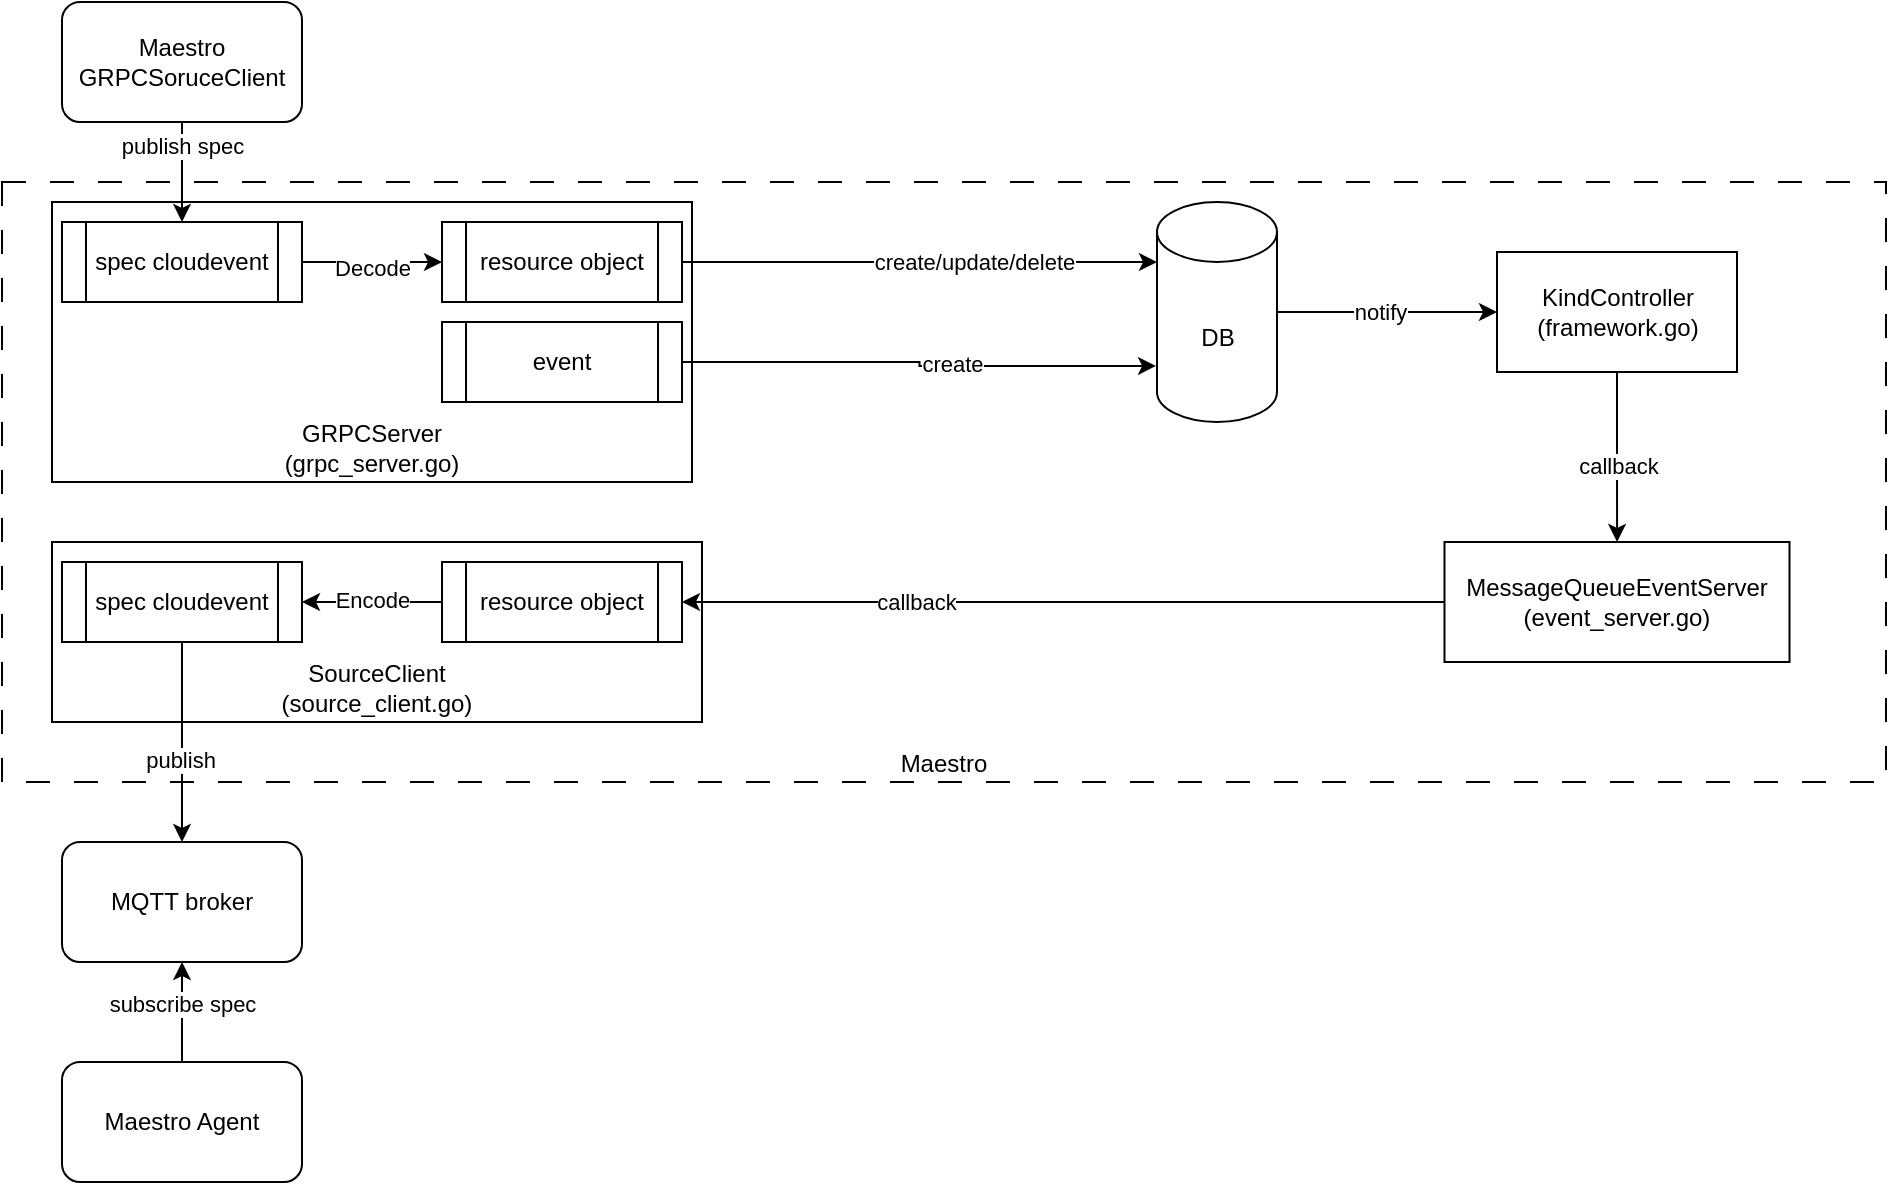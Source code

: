 <mxfile version="24.7.16">
  <diagram name="Page-1" id="5d7acffa-a066-3a61-03fe-96351882024d">
    <mxGraphModel dx="1211" dy="687" grid="0" gridSize="10" guides="1" tooltips="1" connect="1" arrows="1" fold="1" page="1" pageScale="1" pageWidth="1100" pageHeight="850" background="#ffffff" math="0" shadow="0">
      <root>
        <mxCell id="0" />
        <mxCell id="1" parent="0" />
        <mxCell id="mBoUVEmjbyIW4MVBDcr6-95" value="Maestro" style="rounded=0;whiteSpace=wrap;html=1;fillColor=none;dashed=1;dashPattern=12 12;verticalAlign=bottom;" parent="1" vertex="1">
          <mxGeometry x="92" y="135" width="942" height="300" as="geometry" />
        </mxCell>
        <mxCell id="mBoUVEmjbyIW4MVBDcr6-71" value="GRPCServer&lt;div&gt;(grpc_server.go)&lt;/div&gt;" style="rounded=0;whiteSpace=wrap;html=1;fillColor=none;verticalAlign=bottom;" parent="1" vertex="1">
          <mxGeometry x="117" y="145" width="320" height="140" as="geometry" />
        </mxCell>
        <mxCell id="mBoUVEmjbyIW4MVBDcr6-105" style="edgeStyle=orthogonalEdgeStyle;rounded=0;orthogonalLoop=1;jettySize=auto;html=1;exitX=0.5;exitY=1;exitDx=0;exitDy=0;entryX=0.5;entryY=0;entryDx=0;entryDy=0;" parent="1" source="mBoUVEmjbyIW4MVBDcr6-58" target="mBoUVEmjbyIW4MVBDcr6-59" edge="1">
          <mxGeometry relative="1" as="geometry" />
        </mxCell>
        <mxCell id="mBoUVEmjbyIW4MVBDcr6-106" value="publish spec" style="edgeLabel;html=1;align=center;verticalAlign=middle;resizable=0;points=[];" parent="mBoUVEmjbyIW4MVBDcr6-105" connectable="0" vertex="1">
          <mxGeometry x="-0.525" relative="1" as="geometry">
            <mxPoint as="offset" />
          </mxGeometry>
        </mxCell>
        <mxCell id="mBoUVEmjbyIW4MVBDcr6-58" value="&lt;div&gt;Maestro&lt;/div&gt;GRPCSoruceClient" style="rounded=1;whiteSpace=wrap;html=1;" parent="1" vertex="1">
          <mxGeometry x="122" y="45" width="120" height="60" as="geometry" />
        </mxCell>
        <mxCell id="mBoUVEmjbyIW4MVBDcr6-61" style="edgeStyle=orthogonalEdgeStyle;rounded=0;orthogonalLoop=1;jettySize=auto;html=1;exitX=1;exitY=0.5;exitDx=0;exitDy=0;entryX=0;entryY=0.5;entryDx=0;entryDy=0;" parent="1" source="mBoUVEmjbyIW4MVBDcr6-59" target="mBoUVEmjbyIW4MVBDcr6-60" edge="1">
          <mxGeometry relative="1" as="geometry" />
        </mxCell>
        <mxCell id="mBoUVEmjbyIW4MVBDcr6-62" value="Decode" style="edgeLabel;html=1;align=center;verticalAlign=middle;resizable=0;points=[];" parent="mBoUVEmjbyIW4MVBDcr6-61" connectable="0" vertex="1">
          <mxGeometry y="-3" relative="1" as="geometry">
            <mxPoint as="offset" />
          </mxGeometry>
        </mxCell>
        <mxCell id="mBoUVEmjbyIW4MVBDcr6-59" value="spec cloudevent" style="shape=process;whiteSpace=wrap;html=1;backgroundOutline=1;" parent="1" vertex="1">
          <mxGeometry x="122" y="155" width="120" height="40" as="geometry" />
        </mxCell>
        <mxCell id="mBoUVEmjbyIW4MVBDcr6-60" value="resource object" style="shape=process;whiteSpace=wrap;html=1;backgroundOutline=1;" parent="1" vertex="1">
          <mxGeometry x="312" y="155" width="120" height="40" as="geometry" />
        </mxCell>
        <mxCell id="mBoUVEmjbyIW4MVBDcr6-80" style="edgeStyle=orthogonalEdgeStyle;rounded=0;orthogonalLoop=1;jettySize=auto;html=1;exitX=1;exitY=0.5;exitDx=0;exitDy=0;exitPerimeter=0;" parent="1" source="mBoUVEmjbyIW4MVBDcr6-64" target="mBoUVEmjbyIW4MVBDcr6-66" edge="1">
          <mxGeometry relative="1" as="geometry" />
        </mxCell>
        <mxCell id="mBoUVEmjbyIW4MVBDcr6-81" value="notify" style="edgeLabel;html=1;align=center;verticalAlign=middle;resizable=0;points=[];" parent="mBoUVEmjbyIW4MVBDcr6-80" connectable="0" vertex="1">
          <mxGeometry x="-0.073" relative="1" as="geometry">
            <mxPoint as="offset" />
          </mxGeometry>
        </mxCell>
        <mxCell id="mBoUVEmjbyIW4MVBDcr6-64" value="DB" style="shape=cylinder3;whiteSpace=wrap;html=1;boundedLbl=1;backgroundOutline=1;size=15;" parent="1" vertex="1">
          <mxGeometry x="669.5" y="145" width="60" height="110" as="geometry" />
        </mxCell>
        <mxCell id="mBoUVEmjbyIW4MVBDcr6-65" value="event" style="shape=process;whiteSpace=wrap;html=1;backgroundOutline=1;" parent="1" vertex="1">
          <mxGeometry x="312" y="205" width="120" height="40" as="geometry" />
        </mxCell>
        <mxCell id="mBoUVEmjbyIW4MVBDcr6-82" style="edgeStyle=orthogonalEdgeStyle;rounded=0;orthogonalLoop=1;jettySize=auto;html=1;exitX=0.5;exitY=1;exitDx=0;exitDy=0;" parent="1" source="mBoUVEmjbyIW4MVBDcr6-66" target="mBoUVEmjbyIW4MVBDcr6-67" edge="1">
          <mxGeometry relative="1" as="geometry" />
        </mxCell>
        <mxCell id="mBoUVEmjbyIW4MVBDcr6-83" value="callback" style="edgeLabel;html=1;align=center;verticalAlign=middle;resizable=0;points=[];" parent="mBoUVEmjbyIW4MVBDcr6-82" connectable="0" vertex="1">
          <mxGeometry x="0.104" relative="1" as="geometry">
            <mxPoint as="offset" />
          </mxGeometry>
        </mxCell>
        <mxCell id="mBoUVEmjbyIW4MVBDcr6-66" value="KindController&lt;br&gt;&lt;div&gt;(framework.go)&lt;/div&gt;" style="rounded=0;whiteSpace=wrap;html=1;" parent="1" vertex="1">
          <mxGeometry x="839.5" y="170" width="120" height="60" as="geometry" />
        </mxCell>
        <mxCell id="mBoUVEmjbyIW4MVBDcr6-67" value="MessageQueueEventServer&lt;br&gt;&lt;div&gt;(event_server.go)&lt;/div&gt;" style="rounded=0;whiteSpace=wrap;html=1;" parent="1" vertex="1">
          <mxGeometry x="813.25" y="315" width="172.5" height="60" as="geometry" />
        </mxCell>
        <mxCell id="mBoUVEmjbyIW4MVBDcr6-68" value="SourceClient&lt;br&gt;&lt;div&gt;(source_client.go)&lt;/div&gt;" style="rounded=0;whiteSpace=wrap;html=1;fillColor=none;verticalAlign=bottom;" parent="1" vertex="1">
          <mxGeometry x="117" y="315" width="325" height="90" as="geometry" />
        </mxCell>
        <mxCell id="mBoUVEmjbyIW4MVBDcr6-78" style="edgeStyle=orthogonalEdgeStyle;rounded=0;orthogonalLoop=1;jettySize=auto;html=1;exitX=0;exitY=0.5;exitDx=0;exitDy=0;entryX=1;entryY=0.5;entryDx=0;entryDy=0;" parent="1" source="mBoUVEmjbyIW4MVBDcr6-69" target="mBoUVEmjbyIW4MVBDcr6-70" edge="1">
          <mxGeometry relative="1" as="geometry" />
        </mxCell>
        <mxCell id="mBoUVEmjbyIW4MVBDcr6-79" value="Encode" style="edgeLabel;html=1;align=center;verticalAlign=middle;resizable=0;points=[];" parent="mBoUVEmjbyIW4MVBDcr6-78" connectable="0" vertex="1">
          <mxGeometry y="-1" relative="1" as="geometry">
            <mxPoint as="offset" />
          </mxGeometry>
        </mxCell>
        <mxCell id="mBoUVEmjbyIW4MVBDcr6-69" value="resource object" style="shape=process;whiteSpace=wrap;html=1;backgroundOutline=1;" parent="1" vertex="1">
          <mxGeometry x="312" y="325" width="120" height="40" as="geometry" />
        </mxCell>
        <mxCell id="mBoUVEmjbyIW4MVBDcr6-87" style="edgeStyle=orthogonalEdgeStyle;rounded=0;orthogonalLoop=1;jettySize=auto;html=1;exitX=0.5;exitY=1;exitDx=0;exitDy=0;entryX=0.5;entryY=0;entryDx=0;entryDy=0;" parent="1" source="mBoUVEmjbyIW4MVBDcr6-70" target="mBoUVEmjbyIW4MVBDcr6-86" edge="1">
          <mxGeometry relative="1" as="geometry" />
        </mxCell>
        <mxCell id="mBoUVEmjbyIW4MVBDcr6-88" value="publish" style="edgeLabel;html=1;align=center;verticalAlign=middle;resizable=0;points=[];" parent="mBoUVEmjbyIW4MVBDcr6-87" connectable="0" vertex="1">
          <mxGeometry x="0.182" y="-1" relative="1" as="geometry">
            <mxPoint as="offset" />
          </mxGeometry>
        </mxCell>
        <mxCell id="mBoUVEmjbyIW4MVBDcr6-70" value="spec cloudevent" style="shape=process;whiteSpace=wrap;html=1;backgroundOutline=1;" parent="1" vertex="1">
          <mxGeometry x="122" y="325" width="120" height="40" as="geometry" />
        </mxCell>
        <mxCell id="mBoUVEmjbyIW4MVBDcr6-73" style="edgeStyle=orthogonalEdgeStyle;rounded=0;orthogonalLoop=1;jettySize=auto;html=1;exitX=1;exitY=0.5;exitDx=0;exitDy=0;entryX=0;entryY=0;entryDx=0;entryDy=30;entryPerimeter=0;" parent="1" source="mBoUVEmjbyIW4MVBDcr6-60" target="mBoUVEmjbyIW4MVBDcr6-64" edge="1">
          <mxGeometry relative="1" as="geometry" />
        </mxCell>
        <mxCell id="mBoUVEmjbyIW4MVBDcr6-74" value="create/update/delete" style="edgeLabel;html=1;align=center;verticalAlign=middle;resizable=0;points=[];" parent="mBoUVEmjbyIW4MVBDcr6-73" connectable="0" vertex="1">
          <mxGeometry x="0.224" relative="1" as="geometry">
            <mxPoint as="offset" />
          </mxGeometry>
        </mxCell>
        <mxCell id="mBoUVEmjbyIW4MVBDcr6-76" style="edgeStyle=orthogonalEdgeStyle;rounded=0;orthogonalLoop=1;jettySize=auto;html=1;exitX=1;exitY=0.5;exitDx=0;exitDy=0;entryX=-0.008;entryY=0.745;entryDx=0;entryDy=0;entryPerimeter=0;" parent="1" source="mBoUVEmjbyIW4MVBDcr6-65" target="mBoUVEmjbyIW4MVBDcr6-64" edge="1">
          <mxGeometry relative="1" as="geometry" />
        </mxCell>
        <mxCell id="mBoUVEmjbyIW4MVBDcr6-77" value="create" style="edgeLabel;html=1;align=center;verticalAlign=middle;resizable=0;points=[];" parent="mBoUVEmjbyIW4MVBDcr6-76" connectable="0" vertex="1">
          <mxGeometry x="0.144" y="1" relative="1" as="geometry">
            <mxPoint as="offset" />
          </mxGeometry>
        </mxCell>
        <mxCell id="mBoUVEmjbyIW4MVBDcr6-86" value="MQTT broker" style="rounded=1;whiteSpace=wrap;html=1;" parent="1" vertex="1">
          <mxGeometry x="122" y="465" width="120" height="60" as="geometry" />
        </mxCell>
        <mxCell id="mBoUVEmjbyIW4MVBDcr6-100" style="edgeStyle=orthogonalEdgeStyle;rounded=0;orthogonalLoop=1;jettySize=auto;html=1;exitX=0;exitY=0.5;exitDx=0;exitDy=0;" parent="1" source="mBoUVEmjbyIW4MVBDcr6-67" edge="1">
          <mxGeometry relative="1" as="geometry">
            <mxPoint x="432" y="345" as="targetPoint" />
          </mxGeometry>
        </mxCell>
        <mxCell id="mBoUVEmjbyIW4MVBDcr6-101" value="callback" style="edgeLabel;html=1;align=center;verticalAlign=middle;resizable=0;points=[];" parent="mBoUVEmjbyIW4MVBDcr6-100" connectable="0" vertex="1">
          <mxGeometry x="0.389" y="-1" relative="1" as="geometry">
            <mxPoint as="offset" />
          </mxGeometry>
        </mxCell>
        <mxCell id="mBoUVEmjbyIW4MVBDcr6-103" style="edgeStyle=orthogonalEdgeStyle;rounded=0;orthogonalLoop=1;jettySize=auto;html=1;exitX=0.5;exitY=0;exitDx=0;exitDy=0;entryX=0.5;entryY=1;entryDx=0;entryDy=0;" parent="1" source="mBoUVEmjbyIW4MVBDcr6-102" target="mBoUVEmjbyIW4MVBDcr6-86" edge="1">
          <mxGeometry relative="1" as="geometry" />
        </mxCell>
        <mxCell id="mBoUVEmjbyIW4MVBDcr6-104" value="subscribe spec" style="edgeLabel;html=1;align=center;verticalAlign=middle;resizable=0;points=[];" parent="mBoUVEmjbyIW4MVBDcr6-103" connectable="0" vertex="1">
          <mxGeometry x="0.16" relative="1" as="geometry">
            <mxPoint as="offset" />
          </mxGeometry>
        </mxCell>
        <mxCell id="mBoUVEmjbyIW4MVBDcr6-102" value="Maestro Agent" style="rounded=1;whiteSpace=wrap;html=1;" parent="1" vertex="1">
          <mxGeometry x="122" y="575" width="120" height="60" as="geometry" />
        </mxCell>
      </root>
    </mxGraphModel>
  </diagram>
</mxfile>
